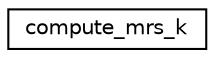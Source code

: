 digraph "Graphical Class Hierarchy"
{
 // INTERACTIVE_SVG=YES
 // LATEX_PDF_SIZE
  edge [fontname="Helvetica",fontsize="10",labelfontname="Helvetica",labelfontsize="10"];
  node [fontname="Helvetica",fontsize="10",shape=record];
  rankdir="LR";
  Node0 [label="compute_mrs_k",height=0.2,width=0.4,color="black", fillcolor="white", style="filled",URL="$interfacesat__vapor__pres__k__mod_1_1compute__mrs__k.html",tooltip=" "];
}
